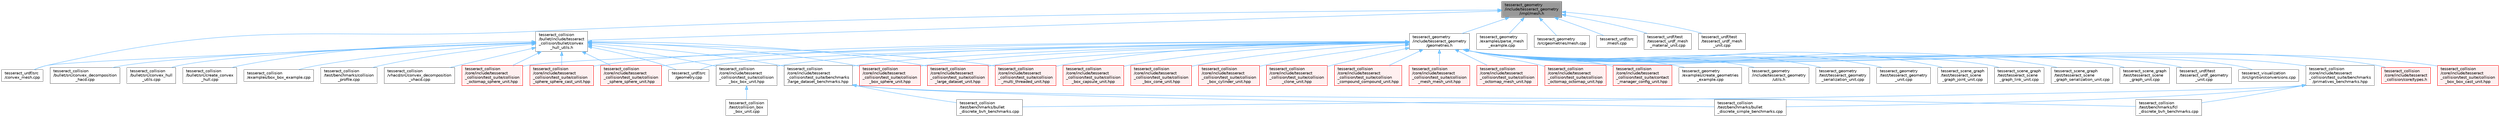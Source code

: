 digraph "tesseract_geometry/include/tesseract_geometry/impl/mesh.h"
{
 // LATEX_PDF_SIZE
  bgcolor="transparent";
  edge [fontname=Helvetica,fontsize=10,labelfontname=Helvetica,labelfontsize=10];
  node [fontname=Helvetica,fontsize=10,shape=box,height=0.2,width=0.4];
  Node1 [label="tesseract_geometry\l/include/tesseract_geometry\l/impl/mesh.h",height=0.2,width=0.4,color="gray40", fillcolor="grey60", style="filled", fontcolor="black",tooltip="Tesseract Mesh Geometry."];
  Node1 -> Node2 [dir="back",color="steelblue1",style="solid"];
  Node2 [label="tesseract_collision\l/bullet/include/tesseract\l_collision/bullet/convex\l_hull_utils.h",height=0.2,width=0.4,color="grey40", fillcolor="white", style="filled",URL="$d0/d01/convex__hull__utils_8h.html",tooltip="This is a collection of common methods."];
  Node2 -> Node3 [dir="back",color="steelblue1",style="solid"];
  Node3 [label="tesseract_collision\l/bullet/src/convex_decomposition\l_hacd.cpp",height=0.2,width=0.4,color="grey40", fillcolor="white", style="filled",URL="$d7/d41/convex__decomposition__hacd_8cpp.html",tooltip=" "];
  Node2 -> Node4 [dir="back",color="steelblue1",style="solid"];
  Node4 [label="tesseract_collision\l/bullet/src/convex_hull\l_utils.cpp",height=0.2,width=0.4,color="grey40", fillcolor="white", style="filled",URL="$df/d54/convex__hull__utils_8cpp.html",tooltip=" "];
  Node2 -> Node5 [dir="back",color="steelblue1",style="solid"];
  Node5 [label="tesseract_collision\l/bullet/src/create_convex\l_hull.cpp",height=0.2,width=0.4,color="grey40", fillcolor="white", style="filled",URL="$d9/d52/create__convex__hull_8cpp.html",tooltip="This takes an input file and generates a convex hull ply file."];
  Node2 -> Node6 [dir="back",color="steelblue1",style="solid"];
  Node6 [label="tesseract_collision\l/core/include/tesseract\l_collision/test_suite/benchmarks\l/large_dataset_benchmarks.hpp",height=0.2,width=0.4,color="grey40", fillcolor="white", style="filled",URL="$d6/dd9/large__dataset__benchmarks_8hpp.html",tooltip=" "];
  Node6 -> Node7 [dir="back",color="steelblue1",style="solid"];
  Node7 [label="tesseract_collision\l/test/benchmarks/bullet\l_discrete_bvh_benchmarks.cpp",height=0.2,width=0.4,color="grey40", fillcolor="white", style="filled",URL="$db/dd3/bullet__discrete__bvh__benchmarks_8cpp.html",tooltip=" "];
  Node6 -> Node8 [dir="back",color="steelblue1",style="solid"];
  Node8 [label="tesseract_collision\l/test/benchmarks/bullet\l_discrete_simple_benchmarks.cpp",height=0.2,width=0.4,color="grey40", fillcolor="white", style="filled",URL="$d8/dbc/bullet__discrete__simple__benchmarks_8cpp.html",tooltip=" "];
  Node6 -> Node9 [dir="back",color="steelblue1",style="solid"];
  Node9 [label="tesseract_collision\l/test/benchmarks/fcl\l_discrete_bvh_benchmarks.cpp",height=0.2,width=0.4,color="grey40", fillcolor="white", style="filled",URL="$db/d3e/fcl__discrete__bvh__benchmarks_8cpp.html",tooltip=" "];
  Node2 -> Node10 [dir="back",color="steelblue1",style="solid"];
  Node10 [label="tesseract_collision\l/core/include/tesseract\l_collision/test_suite/collision\l_box_box_unit.hpp",height=0.2,width=0.4,color="grey40", fillcolor="white", style="filled",URL="$d1/d83/collision__box__box__unit_8hpp.html",tooltip=" "];
  Node10 -> Node11 [dir="back",color="steelblue1",style="solid"];
  Node11 [label="tesseract_collision\l/test/collision_box\l_box_unit.cpp",height=0.2,width=0.4,color="grey40", fillcolor="white", style="filled",URL="$df/d8e/collision__box__box__unit_8cpp.html",tooltip=" "];
  Node2 -> Node12 [dir="back",color="steelblue1",style="solid"];
  Node12 [label="tesseract_collision\l/core/include/tesseract\l_collision/test_suite/collision\l_box_sphere_unit.hpp",height=0.2,width=0.4,color="red", fillcolor="#FFF0F0", style="filled",URL="$d8/dd9/collision__box__sphere__unit_8hpp.html",tooltip=" "];
  Node2 -> Node14 [dir="back",color="steelblue1",style="solid"];
  Node14 [label="tesseract_collision\l/core/include/tesseract\l_collision/test_suite/collision\l_large_dataset_unit.hpp",height=0.2,width=0.4,color="red", fillcolor="#FFF0F0", style="filled",URL="$d7/d23/collision__large__dataset__unit_8hpp.html",tooltip=" "];
  Node2 -> Node16 [dir="back",color="steelblue1",style="solid"];
  Node16 [label="tesseract_collision\l/core/include/tesseract\l_collision/test_suite/collision\l_multi_threaded_unit.hpp",height=0.2,width=0.4,color="red", fillcolor="#FFF0F0", style="filled",URL="$de/d2c/collision__multi__threaded__unit_8hpp.html",tooltip=" "];
  Node2 -> Node18 [dir="back",color="steelblue1",style="solid"];
  Node18 [label="tesseract_collision\l/core/include/tesseract\l_collision/test_suite/collision\l_octomap_sphere_unit.hpp",height=0.2,width=0.4,color="red", fillcolor="#FFF0F0", style="filled",URL="$dc/d2d/collision__octomap__sphere__unit_8hpp.html",tooltip=" "];
  Node2 -> Node20 [dir="back",color="steelblue1",style="solid"];
  Node20 [label="tesseract_collision\l/core/include/tesseract\l_collision/test_suite/collision\l_sphere_sphere_cast_unit.hpp",height=0.2,width=0.4,color="red", fillcolor="#FFF0F0", style="filled",URL="$dd/dce/collision__sphere__sphere__cast__unit_8hpp.html",tooltip=" "];
  Node2 -> Node22 [dir="back",color="steelblue1",style="solid"];
  Node22 [label="tesseract_collision\l/core/include/tesseract\l_collision/test_suite/collision\l_sphere_sphere_unit.hpp",height=0.2,width=0.4,color="red", fillcolor="#FFF0F0", style="filled",URL="$d5/d45/collision__sphere__sphere__unit_8hpp.html",tooltip=" "];
  Node2 -> Node24 [dir="back",color="steelblue1",style="solid"];
  Node24 [label="tesseract_collision\l/examples/box_box_example.cpp",height=0.2,width=0.4,color="grey40", fillcolor="white", style="filled",URL="$dd/d5a/box__box__example_8cpp.html",tooltip=" "];
  Node2 -> Node25 [dir="back",color="steelblue1",style="solid"];
  Node25 [label="tesseract_collision\l/test/benchmarks/collision\l_profile.cpp",height=0.2,width=0.4,color="grey40", fillcolor="white", style="filled",URL="$df/d70/collision__profile_8cpp.html",tooltip=" "];
  Node2 -> Node26 [dir="back",color="steelblue1",style="solid"];
  Node26 [label="tesseract_collision\l/vhacd/src/convex_decomposition\l_vhacd.cpp",height=0.2,width=0.4,color="grey40", fillcolor="white", style="filled",URL="$d3/d47/convex__decomposition__vhacd_8cpp.html",tooltip=" "];
  Node2 -> Node27 [dir="back",color="steelblue1",style="solid"];
  Node27 [label="tesseract_urdf/src\l/convex_mesh.cpp",height=0.2,width=0.4,color="grey40", fillcolor="white", style="filled",URL="$d7/d92/tesseract__urdf_2src_2convex__mesh_8cpp.html",tooltip="Parse convex_mesh from xml string."];
  Node2 -> Node28 [dir="back",color="steelblue1",style="solid"];
  Node28 [label="tesseract_urdf/src\l/geometry.cpp",height=0.2,width=0.4,color="grey40", fillcolor="white", style="filled",URL="$dc/d89/tesseract__urdf_2src_2geometry_8cpp.html",tooltip="Parse geometry from XML string."];
  Node1 -> Node29 [dir="back",color="steelblue1",style="solid"];
  Node29 [label="tesseract_geometry\l/examples/parse_mesh\l_example.cpp",height=0.2,width=0.4,color="grey40", fillcolor="white", style="filled",URL="$d6/d6e/parse__mesh__example_8cpp.html",tooltip=" "];
  Node1 -> Node30 [dir="back",color="steelblue1",style="solid"];
  Node30 [label="tesseract_geometry\l/include/tesseract_geometry\l/geometries.h",height=0.2,width=0.4,color="grey40", fillcolor="white", style="filled",URL="$d4/ddb/geometries_8h.html",tooltip="Tesseract Geometries."];
  Node30 -> Node31 [dir="back",color="steelblue1",style="solid"];
  Node31 [label="tesseract_collision\l/core/include/tesseract\l_collision/core/types.h",height=0.2,width=0.4,color="red", fillcolor="#FFF0F0", style="filled",URL="$d3/db3/tesseract__collision_2core_2include_2tesseract__collision_2core_2types_8h.html",tooltip="Tesseracts Collision Common Types."];
  Node30 -> Node6 [dir="back",color="steelblue1",style="solid"];
  Node30 -> Node106 [dir="back",color="steelblue1",style="solid"];
  Node106 [label="tesseract_collision\l/core/include/tesseract\l_collision/test_suite/benchmarks\l/primatives_benchmarks.hpp",height=0.2,width=0.4,color="grey40", fillcolor="white", style="filled",URL="$d6/d70/primatives__benchmarks_8hpp.html",tooltip=" "];
  Node106 -> Node7 [dir="back",color="steelblue1",style="solid"];
  Node106 -> Node8 [dir="back",color="steelblue1",style="solid"];
  Node106 -> Node9 [dir="back",color="steelblue1",style="solid"];
  Node30 -> Node102 [dir="back",color="steelblue1",style="solid"];
  Node102 [label="tesseract_collision\l/core/include/tesseract\l_collision/test_suite/collision\l_box_box_cast_unit.hpp",height=0.2,width=0.4,color="red", fillcolor="#FFF0F0", style="filled",URL="$d3/d5d/collision__box__box__cast__unit_8hpp.html",tooltip=" "];
  Node30 -> Node10 [dir="back",color="steelblue1",style="solid"];
  Node30 -> Node107 [dir="back",color="steelblue1",style="solid"];
  Node107 [label="tesseract_collision\l/core/include/tesseract\l_collision/test_suite/collision\l_box_capsule_unit.hpp",height=0.2,width=0.4,color="red", fillcolor="#FFF0F0", style="filled",URL="$d2/dd3/collision__box__capsule__unit_8hpp.html",tooltip=" "];
  Node30 -> Node108 [dir="back",color="steelblue1",style="solid"];
  Node108 [label="tesseract_collision\l/core/include/tesseract\l_collision/test_suite/collision\l_box_cone_unit.hpp",height=0.2,width=0.4,color="red", fillcolor="#FFF0F0", style="filled",URL="$de/d86/collision__box__cone__unit_8hpp.html",tooltip=" "];
  Node30 -> Node109 [dir="back",color="steelblue1",style="solid"];
  Node109 [label="tesseract_collision\l/core/include/tesseract\l_collision/test_suite/collision\l_box_cylinder_unit.hpp",height=0.2,width=0.4,color="red", fillcolor="#FFF0F0", style="filled",URL="$d1/d1b/collision__box__cylinder__unit_8hpp.html",tooltip=" "];
  Node30 -> Node12 [dir="back",color="steelblue1",style="solid"];
  Node30 -> Node110 [dir="back",color="steelblue1",style="solid"];
  Node110 [label="tesseract_collision\l/core/include/tesseract\l_collision/test_suite/collision\l_clone_unit.hpp",height=0.2,width=0.4,color="red", fillcolor="#FFF0F0", style="filled",URL="$d6/d36/collision__clone__unit_8hpp.html",tooltip=" "];
  Node30 -> Node103 [dir="back",color="steelblue1",style="solid"];
  Node103 [label="tesseract_collision\l/core/include/tesseract\l_collision/test_suite/collision\l_compound_compound_unit.hpp",height=0.2,width=0.4,color="red", fillcolor="#FFF0F0", style="filled",URL="$dd/dfd/collision__compound__compound__unit_8hpp.html",tooltip=" "];
  Node30 -> Node14 [dir="back",color="steelblue1",style="solid"];
  Node30 -> Node61 [dir="back",color="steelblue1",style="solid"];
  Node61 [label="tesseract_collision\l/core/include/tesseract\l_collision/test_suite/collision\l_mesh_mesh_unit.hpp",height=0.2,width=0.4,color="red", fillcolor="#FFF0F0", style="filled",URL="$da/dd9/collision__mesh__mesh__unit_8hpp.html",tooltip=" "];
  Node30 -> Node16 [dir="back",color="steelblue1",style="solid"];
  Node30 -> Node62 [dir="back",color="steelblue1",style="solid"];
  Node62 [label="tesseract_collision\l/core/include/tesseract\l_collision/test_suite/collision\l_octomap_mesh_unit.hpp",height=0.2,width=0.4,color="red", fillcolor="#FFF0F0", style="filled",URL="$d9/d70/collision__octomap__mesh__unit_8hpp.html",tooltip=" "];
  Node30 -> Node104 [dir="back",color="steelblue1",style="solid"];
  Node104 [label="tesseract_collision\l/core/include/tesseract\l_collision/test_suite/collision\l_octomap_octomap_unit.hpp",height=0.2,width=0.4,color="red", fillcolor="#FFF0F0", style="filled",URL="$d7/d2c/collision__octomap__octomap__unit_8hpp.html",tooltip=" "];
  Node30 -> Node18 [dir="back",color="steelblue1",style="solid"];
  Node30 -> Node20 [dir="back",color="steelblue1",style="solid"];
  Node30 -> Node22 [dir="back",color="steelblue1",style="solid"];
  Node30 -> Node63 [dir="back",color="steelblue1",style="solid"];
  Node63 [label="tesseract_collision\l/core/include/tesseract\l_collision/test_suite/contact\l_manager_config_unit.hpp",height=0.2,width=0.4,color="red", fillcolor="#FFF0F0", style="filled",URL="$d4/df0/contact__manager__config__unit_8hpp.html",tooltip=" "];
  Node30 -> Node114 [dir="back",color="steelblue1",style="solid"];
  Node114 [label="tesseract_geometry\l/examples/create_geometries\l_example.cpp",height=0.2,width=0.4,color="grey40", fillcolor="white", style="filled",URL="$df/d4d/create__geometries__example_8cpp.html",tooltip=" "];
  Node30 -> Node115 [dir="back",color="steelblue1",style="solid"];
  Node115 [label="tesseract_geometry\l/include/tesseract_geometry\l/utils.h",height=0.2,width=0.4,color="grey40", fillcolor="white", style="filled",URL="$d6/d61/tesseract__geometry_2include_2tesseract__geometry_2utils_8h.html",tooltip="Tesseract Geometry Utility Function."];
  Node30 -> Node116 [dir="back",color="steelblue1",style="solid"];
  Node116 [label="tesseract_geometry\l/test/tesseract_geometry\l_serialization_unit.cpp",height=0.2,width=0.4,color="grey40", fillcolor="white", style="filled",URL="$d2/d49/tesseract__geometry__serialization__unit_8cpp.html",tooltip="Tests serialization of geometry."];
  Node30 -> Node117 [dir="back",color="steelblue1",style="solid"];
  Node117 [label="tesseract_geometry\l/test/tesseract_geometry\l_unit.cpp",height=0.2,width=0.4,color="grey40", fillcolor="white", style="filled",URL="$d7/d07/tesseract__geometry__unit_8cpp.html",tooltip=" "];
  Node30 -> Node118 [dir="back",color="steelblue1",style="solid"];
  Node118 [label="tesseract_scene_graph\l/test/tesseract_scene\l_graph_joint_unit.cpp",height=0.2,width=0.4,color="grey40", fillcolor="white", style="filled",URL="$dd/dc3/tesseract__scene__graph__joint__unit_8cpp.html",tooltip=" "];
  Node30 -> Node119 [dir="back",color="steelblue1",style="solid"];
  Node119 [label="tesseract_scene_graph\l/test/tesseract_scene\l_graph_link_unit.cpp",height=0.2,width=0.4,color="grey40", fillcolor="white", style="filled",URL="$d3/de4/tesseract__scene__graph__link__unit_8cpp.html",tooltip=" "];
  Node30 -> Node120 [dir="back",color="steelblue1",style="solid"];
  Node120 [label="tesseract_scene_graph\l/test/tesseract_scene\l_graph_serialization_unit.cpp",height=0.2,width=0.4,color="grey40", fillcolor="white", style="filled",URL="$d8/daa/tesseract__scene__graph__serialization__unit_8cpp.html",tooltip="Tests serialization of tesseract_scene_graph."];
  Node30 -> Node121 [dir="back",color="steelblue1",style="solid"];
  Node121 [label="tesseract_scene_graph\l/test/tesseract_scene\l_graph_unit.cpp",height=0.2,width=0.4,color="grey40", fillcolor="white", style="filled",URL="$d3/d30/tesseract__scene__graph__unit_8cpp.html",tooltip=" "];
  Node30 -> Node28 [dir="back",color="steelblue1",style="solid"];
  Node30 -> Node122 [dir="back",color="steelblue1",style="solid"];
  Node122 [label="tesseract_urdf/test\l/tesseract_urdf_geometry\l_unit.cpp",height=0.2,width=0.4,color="grey40", fillcolor="white", style="filled",URL="$db/d82/tesseract__urdf__geometry__unit_8cpp.html",tooltip=" "];
  Node30 -> Node123 [dir="back",color="steelblue1",style="solid"];
  Node123 [label="tesseract_visualization\l/src/ignition/conversions.cpp",height=0.2,width=0.4,color="grey40", fillcolor="white", style="filled",URL="$de/dae/conversions_8cpp.html",tooltip="A set of conversion between Tesseract and Ignition Robotics objects."];
  Node1 -> Node124 [dir="back",color="steelblue1",style="solid"];
  Node124 [label="tesseract_geometry\l/src/geometries/mesh.cpp",height=0.2,width=0.4,color="grey40", fillcolor="white", style="filled",URL="$de/dd6/tesseract__geometry_2src_2geometries_2mesh_8cpp.html",tooltip=" "];
  Node1 -> Node27 [dir="back",color="steelblue1",style="solid"];
  Node1 -> Node125 [dir="back",color="steelblue1",style="solid"];
  Node125 [label="tesseract_urdf/src\l/mesh.cpp",height=0.2,width=0.4,color="grey40", fillcolor="white", style="filled",URL="$d7/d58/tesseract__urdf_2src_2mesh_8cpp.html",tooltip="Parse mesh from xml string."];
  Node1 -> Node126 [dir="back",color="steelblue1",style="solid"];
  Node126 [label="tesseract_urdf/test\l/tesseract_urdf_mesh\l_material_unit.cpp",height=0.2,width=0.4,color="grey40", fillcolor="white", style="filled",URL="$da/d99/tesseract__urdf__mesh__material__unit_8cpp.html",tooltip=" "];
  Node1 -> Node127 [dir="back",color="steelblue1",style="solid"];
  Node127 [label="tesseract_urdf/test\l/tesseract_urdf_mesh\l_unit.cpp",height=0.2,width=0.4,color="grey40", fillcolor="white", style="filled",URL="$de/d57/tesseract__urdf__mesh__unit_8cpp.html",tooltip=" "];
}
